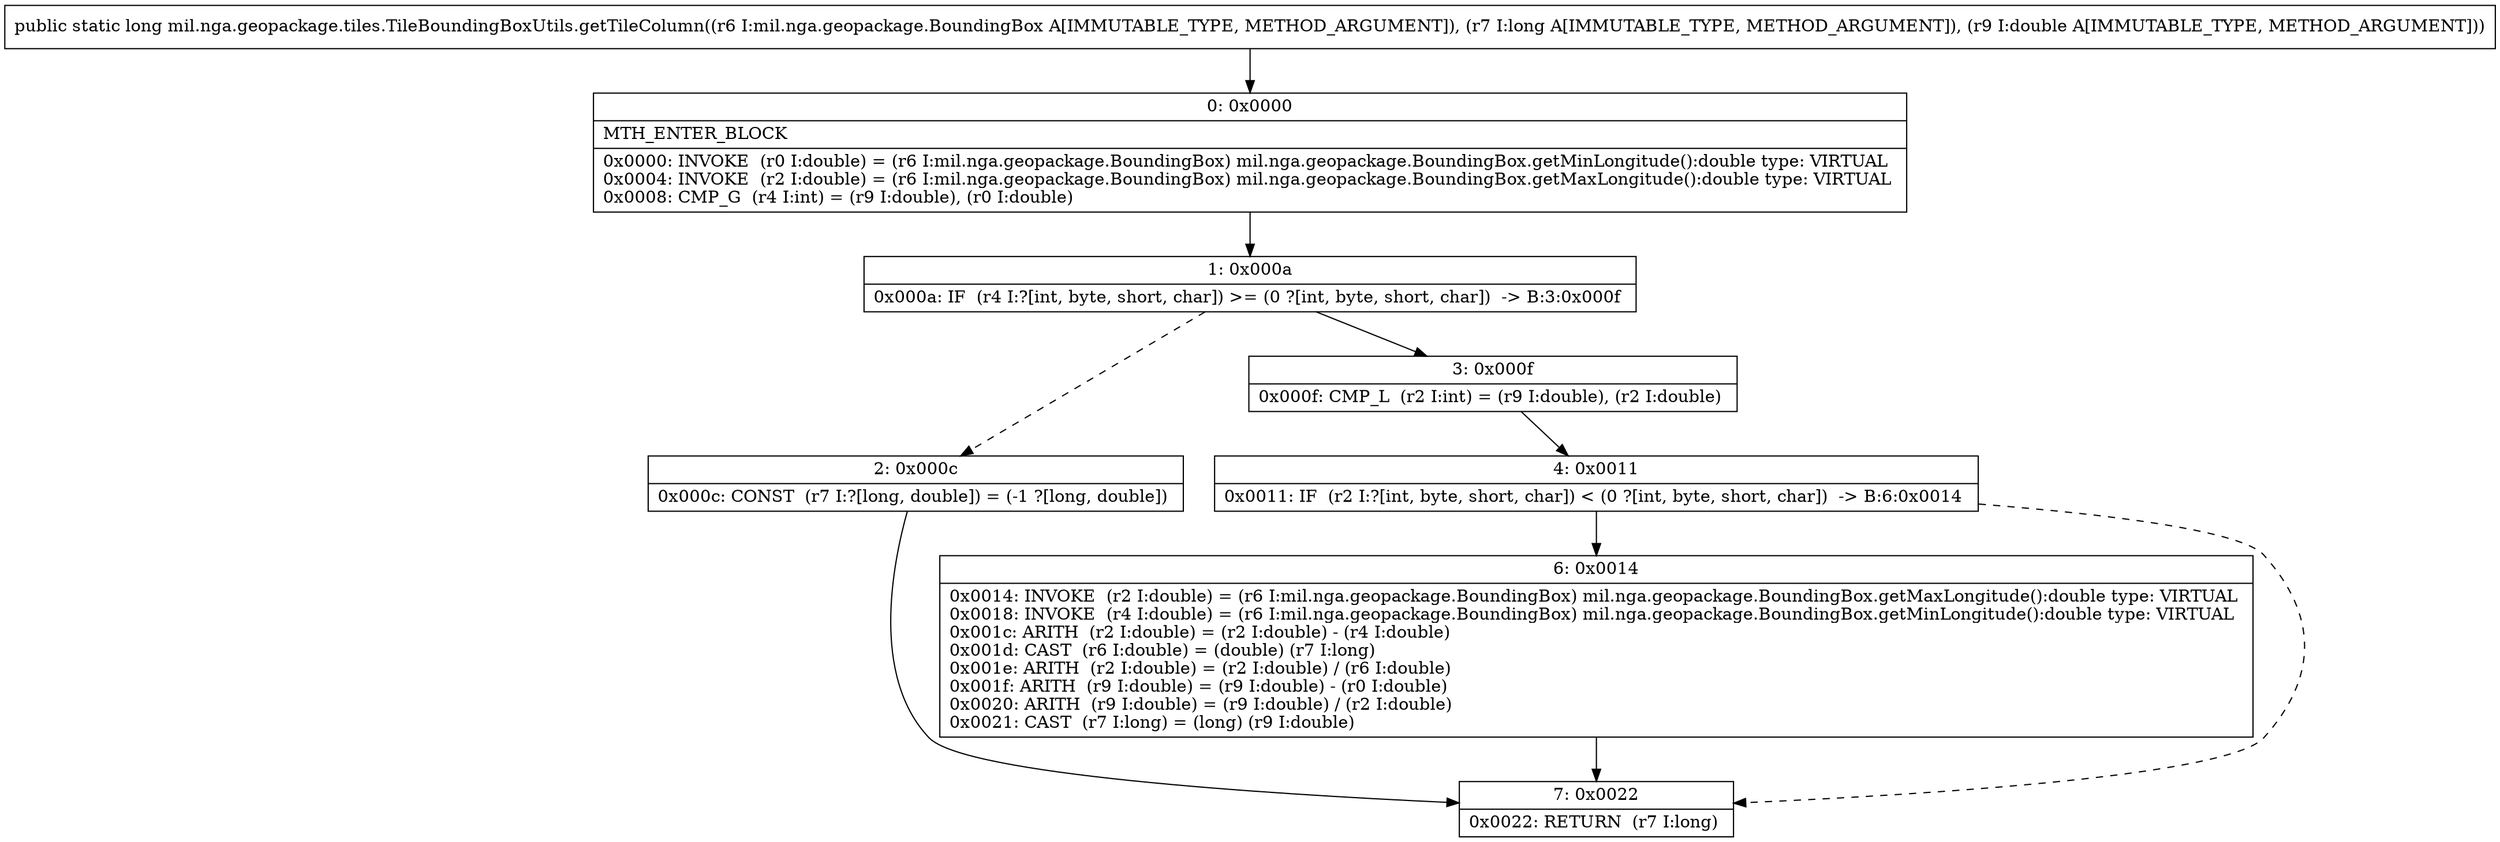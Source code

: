 digraph "CFG formil.nga.geopackage.tiles.TileBoundingBoxUtils.getTileColumn(Lmil\/nga\/geopackage\/BoundingBox;JD)J" {
Node_0 [shape=record,label="{0\:\ 0x0000|MTH_ENTER_BLOCK\l|0x0000: INVOKE  (r0 I:double) = (r6 I:mil.nga.geopackage.BoundingBox) mil.nga.geopackage.BoundingBox.getMinLongitude():double type: VIRTUAL \l0x0004: INVOKE  (r2 I:double) = (r6 I:mil.nga.geopackage.BoundingBox) mil.nga.geopackage.BoundingBox.getMaxLongitude():double type: VIRTUAL \l0x0008: CMP_G  (r4 I:int) = (r9 I:double), (r0 I:double) \l}"];
Node_1 [shape=record,label="{1\:\ 0x000a|0x000a: IF  (r4 I:?[int, byte, short, char]) \>= (0 ?[int, byte, short, char])  \-\> B:3:0x000f \l}"];
Node_2 [shape=record,label="{2\:\ 0x000c|0x000c: CONST  (r7 I:?[long, double]) = (\-1 ?[long, double]) \l}"];
Node_3 [shape=record,label="{3\:\ 0x000f|0x000f: CMP_L  (r2 I:int) = (r9 I:double), (r2 I:double) \l}"];
Node_4 [shape=record,label="{4\:\ 0x0011|0x0011: IF  (r2 I:?[int, byte, short, char]) \< (0 ?[int, byte, short, char])  \-\> B:6:0x0014 \l}"];
Node_6 [shape=record,label="{6\:\ 0x0014|0x0014: INVOKE  (r2 I:double) = (r6 I:mil.nga.geopackage.BoundingBox) mil.nga.geopackage.BoundingBox.getMaxLongitude():double type: VIRTUAL \l0x0018: INVOKE  (r4 I:double) = (r6 I:mil.nga.geopackage.BoundingBox) mil.nga.geopackage.BoundingBox.getMinLongitude():double type: VIRTUAL \l0x001c: ARITH  (r2 I:double) = (r2 I:double) \- (r4 I:double) \l0x001d: CAST  (r6 I:double) = (double) (r7 I:long) \l0x001e: ARITH  (r2 I:double) = (r2 I:double) \/ (r6 I:double) \l0x001f: ARITH  (r9 I:double) = (r9 I:double) \- (r0 I:double) \l0x0020: ARITH  (r9 I:double) = (r9 I:double) \/ (r2 I:double) \l0x0021: CAST  (r7 I:long) = (long) (r9 I:double) \l}"];
Node_7 [shape=record,label="{7\:\ 0x0022|0x0022: RETURN  (r7 I:long) \l}"];
MethodNode[shape=record,label="{public static long mil.nga.geopackage.tiles.TileBoundingBoxUtils.getTileColumn((r6 I:mil.nga.geopackage.BoundingBox A[IMMUTABLE_TYPE, METHOD_ARGUMENT]), (r7 I:long A[IMMUTABLE_TYPE, METHOD_ARGUMENT]), (r9 I:double A[IMMUTABLE_TYPE, METHOD_ARGUMENT])) }"];
MethodNode -> Node_0;
Node_0 -> Node_1;
Node_1 -> Node_2[style=dashed];
Node_1 -> Node_3;
Node_2 -> Node_7;
Node_3 -> Node_4;
Node_4 -> Node_6;
Node_4 -> Node_7[style=dashed];
Node_6 -> Node_7;
}


